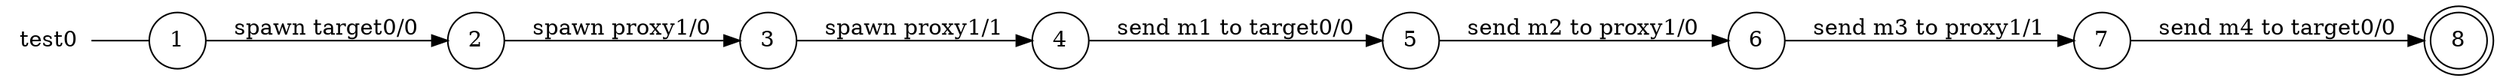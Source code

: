 digraph test0 {
	rankdir="LR";
	n_0 [label="test0", shape="plaintext"];
	n_1 [id="5", shape=doublecircle, label="8"];
	n_2 [id="6", shape=circle, label="7"];
	n_3 [id="1", shape=circle, label="1"];
	n_0 -> n_3 [arrowhead=none];
	n_4 [id="2", shape=circle, label="2"];
	n_5 [id="8", shape=circle, label="3"];
	n_6 [id="4", shape=circle, label="6"];
	n_7 [id="7", shape=circle, label="5"];
	n_8 [id="3", shape=circle, label="4"];

	n_6 -> n_2 [id="[$e|2]", label="send m3 to proxy1/1"];
	n_5 -> n_8 [id="[$e|3]", label="spawn proxy1/1"];
	n_2 -> n_1 [id="[$e|4]", label="send m4 to target0/0"];
	n_4 -> n_5 [id="[$e|0]", label="spawn proxy1/0"];
	n_7 -> n_6 [id="[$e|6]", label="send m2 to proxy1/0"];
	n_3 -> n_4 [id="[$e|5]", label="spawn target0/0"];
	n_8 -> n_7 [id="[$e|1]", label="send m1 to target0/0"];
}
